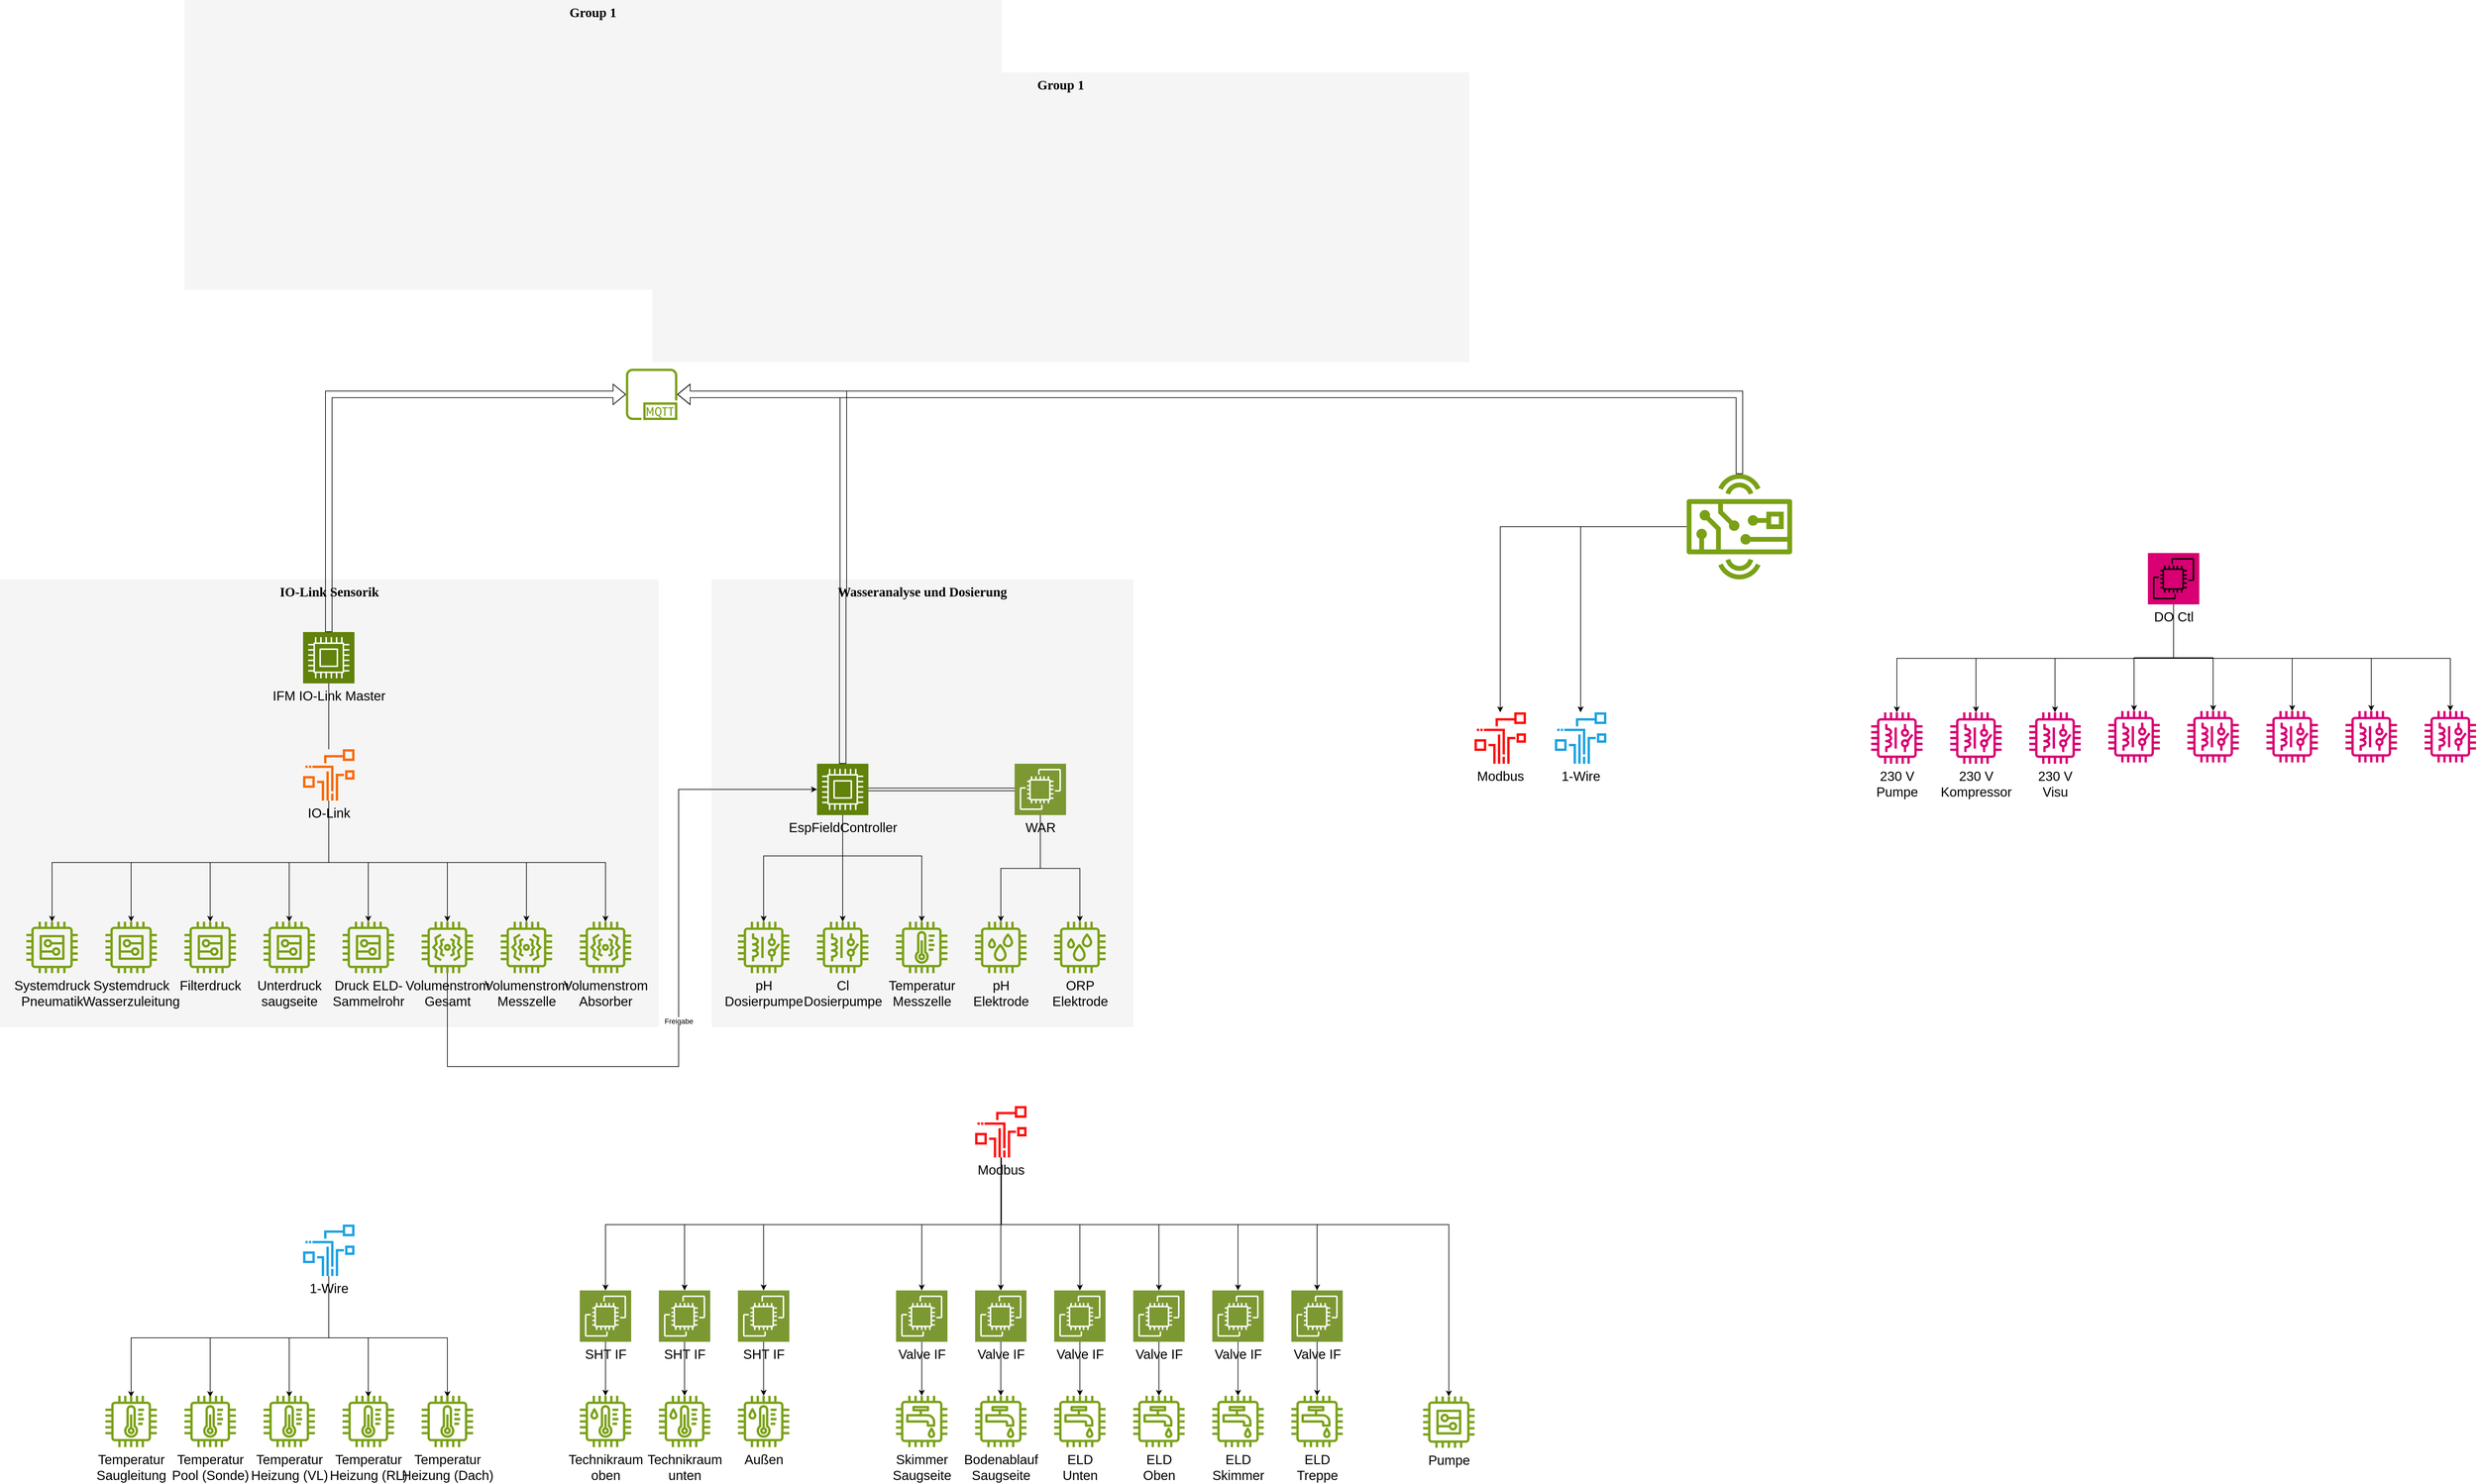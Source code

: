 <mxfile version="24.7.1" type="github">
  <diagram name="Page-1" id="c37626ed-c26b-45fb-9056-f9ebc6bb27b6">
    <mxGraphModel dx="2206" dy="2307" grid="1" gridSize="10" guides="1" tooltips="1" connect="1" arrows="1" fold="1" page="1" pageScale="1" pageWidth="1100" pageHeight="850" background="none" math="0" shadow="0">
      <root>
        <mxCell id="0" />
        <mxCell id="1" parent="0" />
        <mxCell id="1c7a67bf8fd3230f-83" value="Group 1" style="whiteSpace=wrap;html=1;rounded=0;shadow=0;comic=0;strokeWidth=1;fontFamily=Verdana;fontSize=20;fillColor=#f5f5f5;strokeColor=none;verticalAlign=top;fontStyle=1;fontColor=#000000;" parent="1" vertex="1">
          <mxGeometry x="990" y="-90" width="1240" height="440" as="geometry" />
        </mxCell>
        <mxCell id="1c7a67bf8fd3230f-81" value="Wasseranalyse und Dosierung" style="whiteSpace=wrap;html=1;rounded=0;shadow=0;comic=0;strokeWidth=1;fontFamily=Verdana;fontSize=20;fillColor=#f5f5f5;strokeColor=none;fontStyle=1;verticalAlign=top;fontColor=#000000;" parent="1" vertex="1">
          <mxGeometry x="1080" y="680" width="640" height="680" as="geometry" />
        </mxCell>
        <mxCell id="1c7a67bf8fd3230f-80" value="IO-Link Sensorik" style="whiteSpace=wrap;html=1;rounded=0;shadow=0;comic=0;strokeWidth=1;fontFamily=Verdana;fontSize=20;fillColor=#f5f5f5;strokeColor=none;fontStyle=1;verticalAlign=top;fontColor=#000000;" parent="1" vertex="1">
          <mxGeometry y="680" width="1000" height="680" as="geometry" />
        </mxCell>
        <mxCell id="yBlWhkuQCFc7taDXwA0j-1" value="" style="sketch=0;outlineConnect=0;fontColor=#000000;gradientColor=none;fillColor=#7AA116;strokeColor=none;dashed=0;verticalLabelPosition=bottom;verticalAlign=top;align=center;html=1;fontSize=20;fontStyle=0;aspect=fixed;pointerEvents=1;shape=mxgraph.aws4.mqtt_protocol;" vertex="1" parent="1">
          <mxGeometry x="950" y="360" width="78" height="78" as="geometry" />
        </mxCell>
        <UserObject label="Systemdruck&lt;div style=&quot;font-size: 20px;&quot;&gt;Pneumatik&lt;/div&gt;" tooltip="Systemdruck Pneumatik" id="yBlWhkuQCFc7taDXwA0j-3">
          <mxCell style="sketch=0;outlineConnect=0;fontColor=#000000;gradientColor=none;fillColor=#7AA116;strokeColor=none;dashed=0;verticalLabelPosition=bottom;verticalAlign=top;align=center;html=1;fontSize=20;fontStyle=0;aspect=fixed;pointerEvents=1;shape=mxgraph.aws4.generic;" vertex="1" parent="1">
            <mxGeometry x="40" y="1200" width="78" height="78" as="geometry" />
          </mxCell>
        </UserObject>
        <mxCell id="yBlWhkuQCFc7taDXwA0j-4" value="Volumenstrom&lt;div style=&quot;font-size: 20px;&quot;&gt;Gesamt&lt;/div&gt;" style="sketch=0;outlineConnect=0;fontColor=#000000;gradientColor=none;fillColor=#7AA116;strokeColor=none;dashed=0;verticalLabelPosition=bottom;verticalAlign=top;align=center;html=1;fontSize=20;fontStyle=0;aspect=fixed;pointerEvents=1;shape=mxgraph.aws4.iot_thing_vibration_sensor;" vertex="1" parent="1">
          <mxGeometry x="640" y="1200" width="78" height="78" as="geometry" />
        </mxCell>
        <UserObject label="Systemdruck&lt;div style=&quot;font-size: 20px;&quot;&gt;Wasserzuleitung&lt;/div&gt;" tooltip="Systemdruck Pneumatik" id="yBlWhkuQCFc7taDXwA0j-5">
          <mxCell style="sketch=0;outlineConnect=0;fontColor=#000000;gradientColor=none;fillColor=#7AA116;strokeColor=none;dashed=0;verticalLabelPosition=bottom;verticalAlign=top;align=center;html=1;fontSize=20;fontStyle=0;aspect=fixed;pointerEvents=1;shape=mxgraph.aws4.generic;" vertex="1" parent="1">
            <mxGeometry x="160" y="1200" width="78" height="78" as="geometry" />
          </mxCell>
        </UserObject>
        <UserObject label="Filterdruck" tooltip="Systemdruck Pneumatik" id="yBlWhkuQCFc7taDXwA0j-6">
          <mxCell style="sketch=0;outlineConnect=0;fontColor=#000000;gradientColor=none;fillColor=#7AA116;strokeColor=none;dashed=0;verticalLabelPosition=bottom;verticalAlign=top;align=center;html=1;fontSize=20;fontStyle=0;aspect=fixed;pointerEvents=1;shape=mxgraph.aws4.generic;" vertex="1" parent="1">
            <mxGeometry x="280" y="1200" width="78" height="78" as="geometry" />
          </mxCell>
        </UserObject>
        <UserObject label="Unterdruck&lt;div style=&quot;font-size: 20px;&quot;&gt;saugseite&lt;/div&gt;" tooltip="Systemdruck Pneumatik" id="yBlWhkuQCFc7taDXwA0j-7">
          <mxCell style="sketch=0;outlineConnect=0;fontColor=#000000;gradientColor=none;fillColor=#7AA116;strokeColor=none;dashed=0;verticalLabelPosition=bottom;verticalAlign=top;align=center;html=1;fontSize=20;fontStyle=0;aspect=fixed;pointerEvents=1;shape=mxgraph.aws4.generic;" vertex="1" parent="1">
            <mxGeometry x="400" y="1200" width="78" height="78" as="geometry" />
          </mxCell>
        </UserObject>
        <UserObject label="Druck ELD-&lt;div style=&quot;font-size: 20px;&quot;&gt;Sammelrohr&lt;/div&gt;" tooltip="Systemdruck Pneumatik" id="yBlWhkuQCFc7taDXwA0j-8">
          <mxCell style="sketch=0;outlineConnect=0;fontColor=#000000;gradientColor=none;fillColor=#7AA116;strokeColor=none;dashed=0;verticalLabelPosition=bottom;verticalAlign=top;align=center;html=1;fontSize=20;fontStyle=0;aspect=fixed;pointerEvents=1;shape=mxgraph.aws4.generic;" vertex="1" parent="1">
            <mxGeometry x="520" y="1200" width="78" height="78" as="geometry" />
          </mxCell>
        </UserObject>
        <mxCell id="yBlWhkuQCFc7taDXwA0j-9" value="Volumenstrom&lt;div style=&quot;font-size: 20px;&quot;&gt;Messzelle&lt;/div&gt;" style="sketch=0;outlineConnect=0;fontColor=#000000;gradientColor=none;fillColor=#7AA116;strokeColor=none;dashed=0;verticalLabelPosition=bottom;verticalAlign=top;align=center;html=1;fontSize=20;fontStyle=0;aspect=fixed;pointerEvents=1;shape=mxgraph.aws4.iot_thing_vibration_sensor;" vertex="1" parent="1">
          <mxGeometry x="760" y="1200" width="78" height="78" as="geometry" />
        </mxCell>
        <mxCell id="yBlWhkuQCFc7taDXwA0j-10" value="Volumenstrom&lt;div style=&quot;font-size: 20px;&quot;&gt;Absorber&lt;/div&gt;" style="sketch=0;outlineConnect=0;fontColor=#000000;gradientColor=none;fillColor=#7AA116;strokeColor=none;dashed=0;verticalLabelPosition=bottom;verticalAlign=top;align=center;html=1;fontSize=20;fontStyle=0;aspect=fixed;pointerEvents=1;shape=mxgraph.aws4.iot_thing_vibration_sensor;" vertex="1" parent="1">
          <mxGeometry x="880" y="1200" width="78" height="78" as="geometry" />
        </mxCell>
        <mxCell id="yBlWhkuQCFc7taDXwA0j-21" style="edgeStyle=orthogonalEdgeStyle;rounded=0;orthogonalLoop=1;jettySize=auto;html=1;endArrow=none;endFill=0;fontSize=20;fontColor=#000000;" edge="1" parent="1" source="yBlWhkuQCFc7taDXwA0j-11" target="yBlWhkuQCFc7taDXwA0j-12">
          <mxGeometry relative="1" as="geometry" />
        </mxCell>
        <mxCell id="yBlWhkuQCFc7taDXwA0j-11" value="IFM IO-Link Master" style="sketch=0;points=[[0,0,0],[0.25,0,0],[0.5,0,0],[0.75,0,0],[1,0,0],[0,1,0],[0.25,1,0],[0.5,1,0],[0.75,1,0],[1,1,0],[0,0.25,0],[0,0.5,0],[0,0.75,0],[1,0.25,0],[1,0.5,0],[1,0.75,0]];outlineConnect=0;fontColor=#000000;fillColor=#61820b;strokeColor=#ffffff;dashed=0;verticalLabelPosition=bottom;verticalAlign=top;align=center;html=1;fontSize=20;fontStyle=0;aspect=fixed;shape=mxgraph.aws4.resourceIcon;resIcon=mxgraph.aws4.compute;" vertex="1" parent="1">
          <mxGeometry x="460" y="760" width="78" height="78" as="geometry" />
        </mxCell>
        <mxCell id="yBlWhkuQCFc7taDXwA0j-13" style="edgeStyle=orthogonalEdgeStyle;rounded=0;orthogonalLoop=1;jettySize=auto;html=1;fontSize=20;fontColor=#000000;" edge="1" parent="1" source="yBlWhkuQCFc7taDXwA0j-12" target="yBlWhkuQCFc7taDXwA0j-7">
          <mxGeometry relative="1" as="geometry">
            <Array as="points">
              <mxPoint x="499" y="1110" />
              <mxPoint x="439" y="1110" />
            </Array>
          </mxGeometry>
        </mxCell>
        <mxCell id="yBlWhkuQCFc7taDXwA0j-14" style="edgeStyle=orthogonalEdgeStyle;rounded=0;orthogonalLoop=1;jettySize=auto;html=1;fontSize=20;fontColor=#000000;" edge="1" parent="1" source="yBlWhkuQCFc7taDXwA0j-12" target="yBlWhkuQCFc7taDXwA0j-6">
          <mxGeometry relative="1" as="geometry">
            <Array as="points">
              <mxPoint x="499" y="1110" />
              <mxPoint x="319" y="1110" />
            </Array>
          </mxGeometry>
        </mxCell>
        <mxCell id="yBlWhkuQCFc7taDXwA0j-15" style="edgeStyle=orthogonalEdgeStyle;rounded=0;orthogonalLoop=1;jettySize=auto;html=1;fontSize=20;fontColor=#000000;" edge="1" parent="1" source="yBlWhkuQCFc7taDXwA0j-12" target="yBlWhkuQCFc7taDXwA0j-5">
          <mxGeometry relative="1" as="geometry">
            <Array as="points">
              <mxPoint x="499" y="1110" />
              <mxPoint x="199" y="1110" />
            </Array>
          </mxGeometry>
        </mxCell>
        <mxCell id="yBlWhkuQCFc7taDXwA0j-16" style="edgeStyle=orthogonalEdgeStyle;rounded=0;orthogonalLoop=1;jettySize=auto;html=1;fontSize=20;fontColor=#000000;" edge="1" parent="1" source="yBlWhkuQCFc7taDXwA0j-12" target="yBlWhkuQCFc7taDXwA0j-3">
          <mxGeometry relative="1" as="geometry">
            <Array as="points">
              <mxPoint x="499" y="1110" />
              <mxPoint x="79" y="1110" />
            </Array>
          </mxGeometry>
        </mxCell>
        <mxCell id="yBlWhkuQCFc7taDXwA0j-17" style="edgeStyle=orthogonalEdgeStyle;rounded=0;orthogonalLoop=1;jettySize=auto;html=1;fontSize=20;fontColor=#000000;" edge="1" parent="1" source="yBlWhkuQCFc7taDXwA0j-12" target="yBlWhkuQCFc7taDXwA0j-4">
          <mxGeometry relative="1" as="geometry">
            <Array as="points">
              <mxPoint x="499" y="1110" />
              <mxPoint x="679" y="1110" />
            </Array>
          </mxGeometry>
        </mxCell>
        <mxCell id="yBlWhkuQCFc7taDXwA0j-18" style="edgeStyle=orthogonalEdgeStyle;rounded=0;orthogonalLoop=1;jettySize=auto;html=1;fontSize=20;fontColor=#000000;" edge="1" parent="1" source="yBlWhkuQCFc7taDXwA0j-12" target="yBlWhkuQCFc7taDXwA0j-8">
          <mxGeometry relative="1" as="geometry">
            <Array as="points">
              <mxPoint x="499" y="1110" />
              <mxPoint x="559" y="1110" />
            </Array>
          </mxGeometry>
        </mxCell>
        <mxCell id="yBlWhkuQCFc7taDXwA0j-19" style="edgeStyle=orthogonalEdgeStyle;rounded=0;orthogonalLoop=1;jettySize=auto;html=1;fontSize=20;fontColor=#000000;" edge="1" parent="1" source="yBlWhkuQCFc7taDXwA0j-12" target="yBlWhkuQCFc7taDXwA0j-9">
          <mxGeometry relative="1" as="geometry">
            <Array as="points">
              <mxPoint x="499" y="1110" />
              <mxPoint x="799" y="1110" />
            </Array>
          </mxGeometry>
        </mxCell>
        <mxCell id="yBlWhkuQCFc7taDXwA0j-20" style="edgeStyle=orthogonalEdgeStyle;rounded=0;orthogonalLoop=1;jettySize=auto;html=1;fontSize=20;fontColor=#000000;" edge="1" parent="1" source="yBlWhkuQCFc7taDXwA0j-12" target="yBlWhkuQCFc7taDXwA0j-10">
          <mxGeometry relative="1" as="geometry">
            <Array as="points">
              <mxPoint x="499" y="1110" />
              <mxPoint x="919" y="1110" />
            </Array>
          </mxGeometry>
        </mxCell>
        <mxCell id="yBlWhkuQCFc7taDXwA0j-12" value="IO-Link" style="sketch=0;outlineConnect=0;fontColor=#000000;fillColor=#fa6800;strokeColor=#C73500;dashed=0;verticalLabelPosition=bottom;verticalAlign=top;align=center;html=1;fontSize=20;fontStyle=0;aspect=fixed;pointerEvents=1;shape=mxgraph.aws4.iot_sitewise_data_streams;" vertex="1" parent="1">
          <mxGeometry x="460" y="938" width="78" height="78" as="geometry" />
        </mxCell>
        <mxCell id="yBlWhkuQCFc7taDXwA0j-22" style="edgeStyle=orthogonalEdgeStyle;rounded=0;orthogonalLoop=1;jettySize=auto;html=1;entryX=0.5;entryY=0;entryDx=0;entryDy=0;entryPerimeter=0;shape=flexArrow;endArrow=none;endFill=0;startArrow=block;fontSize=20;fontColor=#000000;" edge="1" parent="1" source="yBlWhkuQCFc7taDXwA0j-1" target="yBlWhkuQCFc7taDXwA0j-11">
          <mxGeometry relative="1" as="geometry" />
        </mxCell>
        <mxCell id="yBlWhkuQCFc7taDXwA0j-31" style="edgeStyle=orthogonalEdgeStyle;rounded=0;orthogonalLoop=1;jettySize=auto;html=1;fontSize=20;fontColor=#000000;" edge="1" parent="1" source="yBlWhkuQCFc7taDXwA0j-23" target="yBlWhkuQCFc7taDXwA0j-26">
          <mxGeometry relative="1" as="geometry" />
        </mxCell>
        <mxCell id="yBlWhkuQCFc7taDXwA0j-32" style="edgeStyle=orthogonalEdgeStyle;rounded=0;orthogonalLoop=1;jettySize=auto;html=1;fontSize=20;fontColor=#000000;" edge="1" parent="1" source="yBlWhkuQCFc7taDXwA0j-23" target="yBlWhkuQCFc7taDXwA0j-25">
          <mxGeometry relative="1" as="geometry">
            <Array as="points">
              <mxPoint x="1279" y="1100" />
              <mxPoint x="1159" y="1100" />
            </Array>
          </mxGeometry>
        </mxCell>
        <mxCell id="yBlWhkuQCFc7taDXwA0j-33" style="edgeStyle=orthogonalEdgeStyle;rounded=0;orthogonalLoop=1;jettySize=auto;html=1;fontSize=20;fontColor=#000000;" edge="1" parent="1" source="yBlWhkuQCFc7taDXwA0j-23" target="yBlWhkuQCFc7taDXwA0j-28">
          <mxGeometry relative="1" as="geometry">
            <Array as="points">
              <mxPoint x="1279" y="1100" />
              <mxPoint x="1399" y="1100" />
            </Array>
          </mxGeometry>
        </mxCell>
        <mxCell id="yBlWhkuQCFc7taDXwA0j-104" style="edgeStyle=orthogonalEdgeStyle;rounded=0;orthogonalLoop=1;jettySize=auto;html=1;exitX=0.5;exitY=0;exitDx=0;exitDy=0;exitPerimeter=0;shape=flexArrow;fontSize=20;fontColor=#000000;" edge="1" parent="1" source="yBlWhkuQCFc7taDXwA0j-23" target="yBlWhkuQCFc7taDXwA0j-1">
          <mxGeometry relative="1" as="geometry">
            <Array as="points">
              <mxPoint x="1279" y="699" />
              <mxPoint x="1280" y="399" />
            </Array>
          </mxGeometry>
        </mxCell>
        <mxCell id="yBlWhkuQCFc7taDXwA0j-23" value="EspFieldController" style="sketch=0;points=[[0,0,0],[0.25,0,0],[0.5,0,0],[0.75,0,0],[1,0,0],[0,1,0],[0.25,1,0],[0.5,1,0],[0.75,1,0],[1,1,0],[0,0.25,0],[0,0.5,0],[0,0.75,0],[1,0.25,0],[1,0.5,0],[1,0.75,0]];outlineConnect=0;fontColor=#000000;fillColor=#61820b;strokeColor=#ffffff;dashed=0;verticalLabelPosition=bottom;verticalAlign=top;align=center;html=1;fontSize=20;fontStyle=0;aspect=fixed;shape=mxgraph.aws4.resourceIcon;resIcon=mxgraph.aws4.compute;" vertex="1" parent="1">
          <mxGeometry x="1240" y="960" width="78" height="78" as="geometry" />
        </mxCell>
        <mxCell id="yBlWhkuQCFc7taDXwA0j-35" style="edgeStyle=orthogonalEdgeStyle;rounded=0;orthogonalLoop=1;jettySize=auto;html=1;fontSize=20;fontColor=#000000;" edge="1" parent="1" source="yBlWhkuQCFc7taDXwA0j-24" target="yBlWhkuQCFc7taDXwA0j-29">
          <mxGeometry relative="1" as="geometry" />
        </mxCell>
        <mxCell id="yBlWhkuQCFc7taDXwA0j-36" style="edgeStyle=orthogonalEdgeStyle;rounded=0;orthogonalLoop=1;jettySize=auto;html=1;fontSize=20;fontColor=#000000;" edge="1" parent="1" source="yBlWhkuQCFc7taDXwA0j-24" target="yBlWhkuQCFc7taDXwA0j-30">
          <mxGeometry relative="1" as="geometry" />
        </mxCell>
        <mxCell id="yBlWhkuQCFc7taDXwA0j-24" value="WAR" style="sketch=0;points=[[0,0,0],[0.25,0,0],[0.5,0,0],[0.75,0,0],[1,0,0],[0,1,0],[0.25,1,0],[0.5,1,0],[0.75,1,0],[1,1,0],[0,0.25,0],[0,0.5,0],[0,0.75,0],[1,0.25,0],[1,0.5,0],[1,0.75,0]];outlineConnect=0;fontColor=#000000;fillColor=#7c9832;strokeColor=#ffffff;dashed=0;verticalLabelPosition=bottom;verticalAlign=top;align=center;html=1;fontSize=20;fontStyle=0;aspect=fixed;shape=mxgraph.aws4.resourceIcon;resIcon=mxgraph.aws4.ec2;" vertex="1" parent="1">
          <mxGeometry x="1540" y="960" width="78" height="78" as="geometry" />
        </mxCell>
        <mxCell id="yBlWhkuQCFc7taDXwA0j-25" value="pH&lt;div&gt;Dosierpumpe&lt;/div&gt;" style="sketch=0;outlineConnect=0;fontColor=#000000;gradientColor=none;fillColor=#7AA116;strokeColor=none;dashed=0;verticalLabelPosition=bottom;verticalAlign=top;align=center;html=1;fontSize=20;fontStyle=0;aspect=fixed;pointerEvents=1;shape=mxgraph.aws4.iot_thing_relay;" vertex="1" parent="1">
          <mxGeometry x="1120" y="1200" width="78" height="78" as="geometry" />
        </mxCell>
        <mxCell id="yBlWhkuQCFc7taDXwA0j-26" value="Cl&lt;div&gt;Dosierpumpe&lt;/div&gt;" style="sketch=0;outlineConnect=0;fontColor=#000000;gradientColor=none;fillColor=#7AA116;strokeColor=none;dashed=0;verticalLabelPosition=bottom;verticalAlign=top;align=center;html=1;fontSize=20;fontStyle=0;aspect=fixed;pointerEvents=1;shape=mxgraph.aws4.iot_thing_relay;" vertex="1" parent="1">
          <mxGeometry x="1240" y="1200" width="78" height="78" as="geometry" />
        </mxCell>
        <mxCell id="yBlWhkuQCFc7taDXwA0j-28" value="Temperatur&lt;div style=&quot;font-size: 20px;&quot;&gt;Messzelle&lt;/div&gt;" style="sketch=0;outlineConnect=0;fontColor=#000000;gradientColor=none;fillColor=#7AA116;strokeColor=none;dashed=0;verticalLabelPosition=bottom;verticalAlign=top;align=center;html=1;fontSize=20;fontStyle=0;aspect=fixed;pointerEvents=1;shape=mxgraph.aws4.iot_thing_temperature_sensor;" vertex="1" parent="1">
          <mxGeometry x="1360" y="1200" width="78" height="78" as="geometry" />
        </mxCell>
        <mxCell id="yBlWhkuQCFc7taDXwA0j-29" value="pH&lt;div style=&quot;font-size: 20px;&quot;&gt;Elektrode&lt;/div&gt;" style="sketch=0;outlineConnect=0;fontColor=#000000;gradientColor=none;fillColor=#7AA116;strokeColor=none;dashed=0;verticalLabelPosition=bottom;verticalAlign=top;align=center;html=1;fontSize=20;fontStyle=0;aspect=fixed;pointerEvents=1;shape=mxgraph.aws4.iot_thing_humidity_sensor;" vertex="1" parent="1">
          <mxGeometry x="1480" y="1200" width="78" height="78" as="geometry" />
        </mxCell>
        <mxCell id="yBlWhkuQCFc7taDXwA0j-30" value="ORP&lt;div style=&quot;font-size: 20px;&quot;&gt;Elektrode&lt;/div&gt;" style="sketch=0;outlineConnect=0;fontColor=#000000;gradientColor=none;fillColor=#7AA116;strokeColor=none;dashed=0;verticalLabelPosition=bottom;verticalAlign=top;align=center;html=1;fontSize=20;fontStyle=0;aspect=fixed;pointerEvents=1;shape=mxgraph.aws4.iot_thing_humidity_sensor;" vertex="1" parent="1">
          <mxGeometry x="1600" y="1200" width="78" height="78" as="geometry" />
        </mxCell>
        <mxCell id="yBlWhkuQCFc7taDXwA0j-37" style="edgeStyle=orthogonalEdgeStyle;rounded=0;orthogonalLoop=1;jettySize=auto;html=1;entryX=0;entryY=0.5;entryDx=0;entryDy=0;entryPerimeter=0;shape=link;startArrow=block;fontSize=20;fontColor=#000000;" edge="1" parent="1" source="yBlWhkuQCFc7taDXwA0j-23" target="yBlWhkuQCFc7taDXwA0j-24">
          <mxGeometry relative="1" as="geometry" />
        </mxCell>
        <mxCell id="yBlWhkuQCFc7taDXwA0j-46" style="edgeStyle=orthogonalEdgeStyle;rounded=0;orthogonalLoop=1;jettySize=auto;html=1;fontSize=20;fontColor=#000000;" edge="1" parent="1" source="yBlWhkuQCFc7taDXwA0j-54">
          <mxGeometry relative="1" as="geometry">
            <Array as="points">
              <mxPoint x="499" y="1832" />
              <mxPoint x="439" y="1832" />
            </Array>
            <mxPoint x="439" y="1922.001" as="targetPoint" />
          </mxGeometry>
        </mxCell>
        <mxCell id="yBlWhkuQCFc7taDXwA0j-47" style="edgeStyle=orthogonalEdgeStyle;rounded=0;orthogonalLoop=1;jettySize=auto;html=1;fontSize=20;fontColor=#000000;" edge="1" parent="1" source="yBlWhkuQCFc7taDXwA0j-54">
          <mxGeometry relative="1" as="geometry">
            <Array as="points">
              <mxPoint x="499" y="1832" />
              <mxPoint x="319" y="1832" />
            </Array>
            <mxPoint x="319" y="1922.001" as="targetPoint" />
          </mxGeometry>
        </mxCell>
        <mxCell id="yBlWhkuQCFc7taDXwA0j-48" style="edgeStyle=orthogonalEdgeStyle;rounded=0;orthogonalLoop=1;jettySize=auto;html=1;fontSize=20;fontColor=#000000;" edge="1" parent="1" source="yBlWhkuQCFc7taDXwA0j-54">
          <mxGeometry relative="1" as="geometry">
            <Array as="points">
              <mxPoint x="499" y="1832" />
              <mxPoint x="199" y="1832" />
            </Array>
            <mxPoint x="199" y="1922.001" as="targetPoint" />
          </mxGeometry>
        </mxCell>
        <mxCell id="yBlWhkuQCFc7taDXwA0j-50" style="edgeStyle=orthogonalEdgeStyle;rounded=0;orthogonalLoop=1;jettySize=auto;html=1;fontSize=20;fontColor=#000000;" edge="1" parent="1" source="yBlWhkuQCFc7taDXwA0j-54">
          <mxGeometry relative="1" as="geometry">
            <Array as="points">
              <mxPoint x="499" y="1832" />
              <mxPoint x="679" y="1832" />
            </Array>
            <mxPoint x="679" y="1922" as="targetPoint" />
          </mxGeometry>
        </mxCell>
        <mxCell id="yBlWhkuQCFc7taDXwA0j-51" style="edgeStyle=orthogonalEdgeStyle;rounded=0;orthogonalLoop=1;jettySize=auto;html=1;fontSize=20;fontColor=#000000;" edge="1" parent="1" source="yBlWhkuQCFc7taDXwA0j-54">
          <mxGeometry relative="1" as="geometry">
            <Array as="points">
              <mxPoint x="499" y="1832" />
              <mxPoint x="559" y="1832" />
            </Array>
            <mxPoint x="559" y="1922.001" as="targetPoint" />
          </mxGeometry>
        </mxCell>
        <mxCell id="yBlWhkuQCFc7taDXwA0j-54" value="1-Wire" style="sketch=0;outlineConnect=0;fillColor=#1ba1e2;strokeColor=#006EAF;dashed=0;verticalLabelPosition=bottom;verticalAlign=top;align=center;html=1;fontSize=20;fontStyle=0;aspect=fixed;pointerEvents=1;shape=mxgraph.aws4.iot_sitewise_data_streams;fontColor=#000000;" vertex="1" parent="1">
          <mxGeometry x="460" y="1660" width="78" height="78" as="geometry" />
        </mxCell>
        <mxCell id="yBlWhkuQCFc7taDXwA0j-55" value="Temperatur&lt;div style=&quot;font-size: 20px;&quot;&gt;Saugleitung&lt;/div&gt;" style="sketch=0;outlineConnect=0;fontColor=#000000;gradientColor=none;fillColor=#7AA116;strokeColor=none;dashed=0;verticalLabelPosition=bottom;verticalAlign=top;align=center;html=1;fontSize=20;fontStyle=0;aspect=fixed;pointerEvents=1;shape=mxgraph.aws4.iot_thing_temperature_sensor;" vertex="1" parent="1">
          <mxGeometry x="160" y="1920" width="78" height="78" as="geometry" />
        </mxCell>
        <mxCell id="yBlWhkuQCFc7taDXwA0j-56" value="Temperatur&lt;div style=&quot;font-size: 20px;&quot;&gt;Pool (Sonde)&lt;/div&gt;" style="sketch=0;outlineConnect=0;fontColor=#000000;gradientColor=none;fillColor=#7AA116;strokeColor=none;dashed=0;verticalLabelPosition=bottom;verticalAlign=top;align=center;html=1;fontSize=20;fontStyle=0;aspect=fixed;pointerEvents=1;shape=mxgraph.aws4.iot_thing_temperature_sensor;" vertex="1" parent="1">
          <mxGeometry x="280" y="1920" width="78" height="78" as="geometry" />
        </mxCell>
        <mxCell id="yBlWhkuQCFc7taDXwA0j-57" value="Temperatur&lt;div style=&quot;font-size: 20px;&quot;&gt;Heizung (VL)&lt;/div&gt;" style="sketch=0;outlineConnect=0;fontColor=#000000;gradientColor=none;fillColor=#7AA116;strokeColor=none;dashed=0;verticalLabelPosition=bottom;verticalAlign=top;align=center;html=1;fontSize=20;fontStyle=0;aspect=fixed;pointerEvents=1;shape=mxgraph.aws4.iot_thing_temperature_sensor;" vertex="1" parent="1">
          <mxGeometry x="400" y="1920" width="78" height="78" as="geometry" />
        </mxCell>
        <mxCell id="yBlWhkuQCFc7taDXwA0j-58" value="Temperatur&lt;div style=&quot;font-size: 20px;&quot;&gt;Heizung (RL)&lt;/div&gt;" style="sketch=0;outlineConnect=0;fontColor=#000000;gradientColor=none;fillColor=#7AA116;strokeColor=none;dashed=0;verticalLabelPosition=bottom;verticalAlign=top;align=center;html=1;fontSize=20;fontStyle=0;aspect=fixed;pointerEvents=1;shape=mxgraph.aws4.iot_thing_temperature_sensor;" vertex="1" parent="1">
          <mxGeometry x="520" y="1920" width="78" height="78" as="geometry" />
        </mxCell>
        <mxCell id="yBlWhkuQCFc7taDXwA0j-59" value="Temperatur&lt;div style=&quot;font-size: 20px;&quot;&gt;Heizung (Dach)&lt;/div&gt;" style="sketch=0;outlineConnect=0;fontColor=#000000;gradientColor=none;fillColor=#7AA116;strokeColor=none;dashed=0;verticalLabelPosition=bottom;verticalAlign=top;align=center;html=1;fontSize=20;fontStyle=0;aspect=fixed;pointerEvents=1;shape=mxgraph.aws4.iot_thing_temperature_sensor;" vertex="1" parent="1">
          <mxGeometry x="640" y="1920" width="78" height="78" as="geometry" />
        </mxCell>
        <mxCell id="yBlWhkuQCFc7taDXwA0j-60" value="Technikraum&lt;div style=&quot;font-size: 20px;&quot;&gt;oben&lt;/div&gt;" style="sketch=0;outlineConnect=0;fontColor=#000000;gradientColor=none;fillColor=#7AA116;strokeColor=none;dashed=0;verticalLabelPosition=bottom;verticalAlign=top;align=center;html=1;fontSize=20;fontStyle=0;aspect=fixed;pointerEvents=1;shape=mxgraph.aws4.iot_thing_temperature_humidity_sensor;" vertex="1" parent="1">
          <mxGeometry x="880" y="1920" width="78" height="78" as="geometry" />
        </mxCell>
        <mxCell id="yBlWhkuQCFc7taDXwA0j-62" style="edgeStyle=orthogonalEdgeStyle;rounded=0;orthogonalLoop=1;jettySize=auto;html=1;fontSize=20;fontColor=#000000;" edge="1" parent="1" source="yBlWhkuQCFc7taDXwA0j-61" target="yBlWhkuQCFc7taDXwA0j-60">
          <mxGeometry relative="1" as="geometry" />
        </mxCell>
        <mxCell id="yBlWhkuQCFc7taDXwA0j-61" value="SHT IF" style="sketch=0;points=[[0,0,0],[0.25,0,0],[0.5,0,0],[0.75,0,0],[1,0,0],[0,1,0],[0.25,1,0],[0.5,1,0],[0.75,1,0],[1,1,0],[0,0.25,0],[0,0.5,0],[0,0.75,0],[1,0.25,0],[1,0.5,0],[1,0.75,0]];outlineConnect=0;fontColor=#000000;fillColor=#7c9832;strokeColor=#ffffff;dashed=0;verticalLabelPosition=bottom;verticalAlign=top;align=center;html=1;fontSize=20;fontStyle=0;aspect=fixed;shape=mxgraph.aws4.resourceIcon;resIcon=mxgraph.aws4.ec2;" vertex="1" parent="1">
          <mxGeometry x="880" y="1760" width="78" height="78" as="geometry" />
        </mxCell>
        <mxCell id="yBlWhkuQCFc7taDXwA0j-63" value="Technikraum&lt;div style=&quot;font-size: 20px;&quot;&gt;unten&lt;/div&gt;" style="sketch=0;outlineConnect=0;fontColor=#000000;gradientColor=none;fillColor=#7AA116;strokeColor=none;dashed=0;verticalLabelPosition=bottom;verticalAlign=top;align=center;html=1;fontSize=20;fontStyle=0;aspect=fixed;pointerEvents=1;shape=mxgraph.aws4.iot_thing_temperature_humidity_sensor;" vertex="1" parent="1">
          <mxGeometry x="1000" y="1920" width="78" height="78" as="geometry" />
        </mxCell>
        <mxCell id="yBlWhkuQCFc7taDXwA0j-64" style="edgeStyle=orthogonalEdgeStyle;rounded=0;orthogonalLoop=1;jettySize=auto;html=1;fontSize=20;fontColor=#000000;" edge="1" parent="1" source="yBlWhkuQCFc7taDXwA0j-65" target="yBlWhkuQCFc7taDXwA0j-63">
          <mxGeometry relative="1" as="geometry" />
        </mxCell>
        <mxCell id="yBlWhkuQCFc7taDXwA0j-65" value="SHT IF" style="sketch=0;points=[[0,0,0],[0.25,0,0],[0.5,0,0],[0.75,0,0],[1,0,0],[0,1,0],[0.25,1,0],[0.5,1,0],[0.75,1,0],[1,1,0],[0,0.25,0],[0,0.5,0],[0,0.75,0],[1,0.25,0],[1,0.5,0],[1,0.75,0]];outlineConnect=0;fontColor=#000000;fillColor=#7c9832;strokeColor=#ffffff;dashed=0;verticalLabelPosition=bottom;verticalAlign=top;align=center;html=1;fontSize=20;fontStyle=0;aspect=fixed;shape=mxgraph.aws4.resourceIcon;resIcon=mxgraph.aws4.ec2;" vertex="1" parent="1">
          <mxGeometry x="1000" y="1760" width="78" height="78" as="geometry" />
        </mxCell>
        <mxCell id="yBlWhkuQCFc7taDXwA0j-66" value="Außen" style="sketch=0;outlineConnect=0;fontColor=#000000;gradientColor=none;fillColor=#7AA116;strokeColor=none;dashed=0;verticalLabelPosition=bottom;verticalAlign=top;align=center;html=1;fontSize=20;fontStyle=0;aspect=fixed;pointerEvents=1;shape=mxgraph.aws4.iot_thing_temperature_humidity_sensor;" vertex="1" parent="1">
          <mxGeometry x="1120" y="1920" width="78" height="78" as="geometry" />
        </mxCell>
        <mxCell id="yBlWhkuQCFc7taDXwA0j-67" style="edgeStyle=orthogonalEdgeStyle;rounded=0;orthogonalLoop=1;jettySize=auto;html=1;fontSize=20;fontColor=#000000;" edge="1" parent="1" source="yBlWhkuQCFc7taDXwA0j-68" target="yBlWhkuQCFc7taDXwA0j-66">
          <mxGeometry relative="1" as="geometry" />
        </mxCell>
        <mxCell id="yBlWhkuQCFc7taDXwA0j-68" value="SHT IF" style="sketch=0;points=[[0,0,0],[0.25,0,0],[0.5,0,0],[0.75,0,0],[1,0,0],[0,1,0],[0.25,1,0],[0.5,1,0],[0.75,1,0],[1,1,0],[0,0.25,0],[0,0.5,0],[0,0.75,0],[1,0.25,0],[1,0.5,0],[1,0.75,0]];outlineConnect=0;fontColor=#000000;fillColor=#7c9832;strokeColor=#ffffff;dashed=0;verticalLabelPosition=bottom;verticalAlign=top;align=center;html=1;fontSize=20;fontStyle=0;aspect=fixed;shape=mxgraph.aws4.resourceIcon;resIcon=mxgraph.aws4.ec2;" vertex="1" parent="1">
          <mxGeometry x="1120" y="1760" width="78" height="78" as="geometry" />
        </mxCell>
        <mxCell id="yBlWhkuQCFc7taDXwA0j-91" style="edgeStyle=orthogonalEdgeStyle;rounded=0;orthogonalLoop=1;jettySize=auto;html=1;fontSize=20;fontColor=#000000;" edge="1" parent="1" source="yBlWhkuQCFc7taDXwA0j-69" target="yBlWhkuQCFc7taDXwA0j-73">
          <mxGeometry relative="1" as="geometry">
            <Array as="points">
              <mxPoint x="1519" y="1660" />
              <mxPoint x="1399" y="1660" />
            </Array>
          </mxGeometry>
        </mxCell>
        <mxCell id="yBlWhkuQCFc7taDXwA0j-99" style="edgeStyle=orthogonalEdgeStyle;rounded=0;orthogonalLoop=1;jettySize=auto;html=1;fontSize=20;fontColor=#000000;" edge="1" parent="1" source="yBlWhkuQCFc7taDXwA0j-69" target="yBlWhkuQCFc7taDXwA0j-97">
          <mxGeometry relative="1" as="geometry">
            <Array as="points">
              <mxPoint x="1519" y="1660" />
              <mxPoint x="2199" y="1660" />
            </Array>
          </mxGeometry>
        </mxCell>
        <mxCell id="yBlWhkuQCFc7taDXwA0j-69" value="Modbus" style="sketch=0;outlineConnect=0;fillColor=#FF0808;strokeColor=#AF0017;dashed=0;verticalLabelPosition=bottom;verticalAlign=top;align=center;html=1;fontSize=20;fontStyle=0;aspect=fixed;pointerEvents=1;shape=mxgraph.aws4.iot_sitewise_data_streams;fontColor=#000000;" vertex="1" parent="1">
          <mxGeometry x="1480" y="1480" width="78" height="78" as="geometry" />
        </mxCell>
        <mxCell id="yBlWhkuQCFc7taDXwA0j-70" style="edgeStyle=orthogonalEdgeStyle;rounded=0;orthogonalLoop=1;jettySize=auto;html=1;entryX=0.5;entryY=0;entryDx=0;entryDy=0;entryPerimeter=0;fontSize=20;fontColor=#000000;" edge="1" parent="1" source="yBlWhkuQCFc7taDXwA0j-69" target="yBlWhkuQCFc7taDXwA0j-65">
          <mxGeometry relative="1" as="geometry">
            <Array as="points">
              <mxPoint x="1519" y="1660" />
              <mxPoint x="1039" y="1660" />
            </Array>
          </mxGeometry>
        </mxCell>
        <mxCell id="yBlWhkuQCFc7taDXwA0j-71" style="edgeStyle=orthogonalEdgeStyle;rounded=0;orthogonalLoop=1;jettySize=auto;html=1;entryX=0.5;entryY=0;entryDx=0;entryDy=0;entryPerimeter=0;fontSize=20;fontColor=#000000;" edge="1" parent="1" source="yBlWhkuQCFc7taDXwA0j-69" target="yBlWhkuQCFc7taDXwA0j-61">
          <mxGeometry relative="1" as="geometry">
            <Array as="points">
              <mxPoint x="1519" y="1660" />
              <mxPoint x="919" y="1660" />
            </Array>
          </mxGeometry>
        </mxCell>
        <mxCell id="yBlWhkuQCFc7taDXwA0j-72" style="edgeStyle=orthogonalEdgeStyle;rounded=0;orthogonalLoop=1;jettySize=auto;html=1;entryX=0.5;entryY=0;entryDx=0;entryDy=0;entryPerimeter=0;fontSize=20;fontColor=#000000;" edge="1" parent="1" source="yBlWhkuQCFc7taDXwA0j-69" target="yBlWhkuQCFc7taDXwA0j-68">
          <mxGeometry relative="1" as="geometry">
            <Array as="points">
              <mxPoint x="1519" y="1660" />
              <mxPoint x="1159" y="1660" />
            </Array>
          </mxGeometry>
        </mxCell>
        <mxCell id="yBlWhkuQCFc7taDXwA0j-75" style="edgeStyle=orthogonalEdgeStyle;rounded=0;orthogonalLoop=1;jettySize=auto;html=1;fontSize=20;fontColor=#000000;" edge="1" parent="1" source="yBlWhkuQCFc7taDXwA0j-73" target="yBlWhkuQCFc7taDXwA0j-74">
          <mxGeometry relative="1" as="geometry" />
        </mxCell>
        <mxCell id="yBlWhkuQCFc7taDXwA0j-73" value="Valve IF" style="sketch=0;points=[[0,0,0],[0.25,0,0],[0.5,0,0],[0.75,0,0],[1,0,0],[0,1,0],[0.25,1,0],[0.5,1,0],[0.75,1,0],[1,1,0],[0,0.25,0],[0,0.5,0],[0,0.75,0],[1,0.25,0],[1,0.5,0],[1,0.75,0]];outlineConnect=0;fontColor=#000000;fillColor=#7c9832;strokeColor=#ffffff;dashed=0;verticalLabelPosition=bottom;verticalAlign=top;align=center;html=1;fontSize=20;fontStyle=0;aspect=fixed;shape=mxgraph.aws4.resourceIcon;resIcon=mxgraph.aws4.ec2;" vertex="1" parent="1">
          <mxGeometry x="1360" y="1760" width="78" height="78" as="geometry" />
        </mxCell>
        <mxCell id="yBlWhkuQCFc7taDXwA0j-74" value="Skimmer&lt;div style=&quot;font-size: 20px;&quot;&gt;Saugseite&lt;/div&gt;" style="sketch=0;outlineConnect=0;fontColor=#000000;gradientColor=none;fillColor=#7AA116;strokeColor=none;dashed=0;verticalLabelPosition=bottom;verticalAlign=top;align=center;html=1;fontSize=20;fontStyle=0;aspect=fixed;pointerEvents=1;shape=mxgraph.aws4.utility;" vertex="1" parent="1">
          <mxGeometry x="1360" y="1920" width="78" height="78" as="geometry" />
        </mxCell>
        <mxCell id="yBlWhkuQCFc7taDXwA0j-76" style="edgeStyle=orthogonalEdgeStyle;rounded=0;orthogonalLoop=1;jettySize=auto;html=1;fontSize=20;fontColor=#000000;" edge="1" parent="1" source="yBlWhkuQCFc7taDXwA0j-77" target="yBlWhkuQCFc7taDXwA0j-78">
          <mxGeometry relative="1" as="geometry" />
        </mxCell>
        <mxCell id="yBlWhkuQCFc7taDXwA0j-77" value="Valve IF" style="sketch=0;points=[[0,0,0],[0.25,0,0],[0.5,0,0],[0.75,0,0],[1,0,0],[0,1,0],[0.25,1,0],[0.5,1,0],[0.75,1,0],[1,1,0],[0,0.25,0],[0,0.5,0],[0,0.75,0],[1,0.25,0],[1,0.5,0],[1,0.75,0]];outlineConnect=0;fontColor=#000000;fillColor=#7c9832;strokeColor=#ffffff;dashed=0;verticalLabelPosition=bottom;verticalAlign=top;align=center;html=1;fontSize=20;fontStyle=0;aspect=fixed;shape=mxgraph.aws4.resourceIcon;resIcon=mxgraph.aws4.ec2;" vertex="1" parent="1">
          <mxGeometry x="1480" y="1760" width="78" height="78" as="geometry" />
        </mxCell>
        <mxCell id="yBlWhkuQCFc7taDXwA0j-78" value="Bodenablauf&lt;div style=&quot;font-size: 20px;&quot;&gt;Saugseite&lt;/div&gt;" style="sketch=0;outlineConnect=0;fontColor=#000000;gradientColor=none;fillColor=#7AA116;strokeColor=none;dashed=0;verticalLabelPosition=bottom;verticalAlign=top;align=center;html=1;fontSize=20;fontStyle=0;aspect=fixed;pointerEvents=1;shape=mxgraph.aws4.utility;" vertex="1" parent="1">
          <mxGeometry x="1480" y="1920" width="78" height="78" as="geometry" />
        </mxCell>
        <mxCell id="yBlWhkuQCFc7taDXwA0j-79" style="edgeStyle=orthogonalEdgeStyle;rounded=0;orthogonalLoop=1;jettySize=auto;html=1;fontSize=20;fontColor=#000000;" edge="1" parent="1" source="yBlWhkuQCFc7taDXwA0j-80" target="yBlWhkuQCFc7taDXwA0j-81">
          <mxGeometry relative="1" as="geometry" />
        </mxCell>
        <mxCell id="yBlWhkuQCFc7taDXwA0j-80" value="Valve IF" style="sketch=0;points=[[0,0,0],[0.25,0,0],[0.5,0,0],[0.75,0,0],[1,0,0],[0,1,0],[0.25,1,0],[0.5,1,0],[0.75,1,0],[1,1,0],[0,0.25,0],[0,0.5,0],[0,0.75,0],[1,0.25,0],[1,0.5,0],[1,0.75,0]];outlineConnect=0;fontColor=#000000;fillColor=#7c9832;strokeColor=#ffffff;dashed=0;verticalLabelPosition=bottom;verticalAlign=top;align=center;html=1;fontSize=20;fontStyle=0;aspect=fixed;shape=mxgraph.aws4.resourceIcon;resIcon=mxgraph.aws4.ec2;" vertex="1" parent="1">
          <mxGeometry x="1600" y="1760" width="78" height="78" as="geometry" />
        </mxCell>
        <mxCell id="yBlWhkuQCFc7taDXwA0j-81" value="ELD&lt;div style=&quot;font-size: 20px;&quot;&gt;Unten&lt;/div&gt;" style="sketch=0;outlineConnect=0;fontColor=#000000;gradientColor=none;fillColor=#7AA116;strokeColor=none;dashed=0;verticalLabelPosition=bottom;verticalAlign=top;align=center;html=1;fontSize=20;fontStyle=0;aspect=fixed;pointerEvents=1;shape=mxgraph.aws4.utility;" vertex="1" parent="1">
          <mxGeometry x="1600" y="1920" width="78" height="78" as="geometry" />
        </mxCell>
        <mxCell id="yBlWhkuQCFc7taDXwA0j-82" style="edgeStyle=orthogonalEdgeStyle;rounded=0;orthogonalLoop=1;jettySize=auto;html=1;fontSize=20;fontColor=#000000;" edge="1" parent="1" source="yBlWhkuQCFc7taDXwA0j-83" target="yBlWhkuQCFc7taDXwA0j-84">
          <mxGeometry relative="1" as="geometry" />
        </mxCell>
        <mxCell id="yBlWhkuQCFc7taDXwA0j-83" value="Valve IF" style="sketch=0;points=[[0,0,0],[0.25,0,0],[0.5,0,0],[0.75,0,0],[1,0,0],[0,1,0],[0.25,1,0],[0.5,1,0],[0.75,1,0],[1,1,0],[0,0.25,0],[0,0.5,0],[0,0.75,0],[1,0.25,0],[1,0.5,0],[1,0.75,0]];outlineConnect=0;fontColor=#000000;fillColor=#7c9832;strokeColor=#ffffff;dashed=0;verticalLabelPosition=bottom;verticalAlign=top;align=center;html=1;fontSize=20;fontStyle=0;aspect=fixed;shape=mxgraph.aws4.resourceIcon;resIcon=mxgraph.aws4.ec2;" vertex="1" parent="1">
          <mxGeometry x="1720" y="1760" width="78" height="78" as="geometry" />
        </mxCell>
        <mxCell id="yBlWhkuQCFc7taDXwA0j-84" value="ELD&lt;div style=&quot;font-size: 20px;&quot;&gt;Oben&lt;/div&gt;" style="sketch=0;outlineConnect=0;fontColor=#000000;gradientColor=none;fillColor=#7AA116;strokeColor=none;dashed=0;verticalLabelPosition=bottom;verticalAlign=top;align=center;html=1;fontSize=20;fontStyle=0;aspect=fixed;pointerEvents=1;shape=mxgraph.aws4.utility;" vertex="1" parent="1">
          <mxGeometry x="1720" y="1920" width="78" height="78" as="geometry" />
        </mxCell>
        <mxCell id="yBlWhkuQCFc7taDXwA0j-85" style="edgeStyle=orthogonalEdgeStyle;rounded=0;orthogonalLoop=1;jettySize=auto;html=1;fontSize=20;fontColor=#000000;" edge="1" parent="1" source="yBlWhkuQCFc7taDXwA0j-86" target="yBlWhkuQCFc7taDXwA0j-87">
          <mxGeometry relative="1" as="geometry" />
        </mxCell>
        <mxCell id="yBlWhkuQCFc7taDXwA0j-86" value="Valve IF" style="sketch=0;points=[[0,0,0],[0.25,0,0],[0.5,0,0],[0.75,0,0],[1,0,0],[0,1,0],[0.25,1,0],[0.5,1,0],[0.75,1,0],[1,1,0],[0,0.25,0],[0,0.5,0],[0,0.75,0],[1,0.25,0],[1,0.5,0],[1,0.75,0]];outlineConnect=0;fontColor=#000000;fillColor=#7c9832;strokeColor=#ffffff;dashed=0;verticalLabelPosition=bottom;verticalAlign=top;align=center;html=1;fontSize=20;fontStyle=0;aspect=fixed;shape=mxgraph.aws4.resourceIcon;resIcon=mxgraph.aws4.ec2;" vertex="1" parent="1">
          <mxGeometry x="1840" y="1760" width="78" height="78" as="geometry" />
        </mxCell>
        <mxCell id="yBlWhkuQCFc7taDXwA0j-87" value="ELD&lt;div style=&quot;font-size: 20px;&quot;&gt;Skimmer&lt;/div&gt;" style="sketch=0;outlineConnect=0;fontColor=#000000;gradientColor=none;fillColor=#7AA116;strokeColor=none;dashed=0;verticalLabelPosition=bottom;verticalAlign=top;align=center;html=1;fontSize=20;fontStyle=0;aspect=fixed;pointerEvents=1;shape=mxgraph.aws4.utility;" vertex="1" parent="1">
          <mxGeometry x="1840" y="1920" width="78" height="78" as="geometry" />
        </mxCell>
        <mxCell id="yBlWhkuQCFc7taDXwA0j-88" style="edgeStyle=orthogonalEdgeStyle;rounded=0;orthogonalLoop=1;jettySize=auto;html=1;fontSize=20;fontColor=#000000;" edge="1" parent="1" source="yBlWhkuQCFc7taDXwA0j-89" target="yBlWhkuQCFc7taDXwA0j-90">
          <mxGeometry relative="1" as="geometry" />
        </mxCell>
        <mxCell id="yBlWhkuQCFc7taDXwA0j-89" value="Valve IF" style="sketch=0;points=[[0,0,0],[0.25,0,0],[0.5,0,0],[0.75,0,0],[1,0,0],[0,1,0],[0.25,1,0],[0.5,1,0],[0.75,1,0],[1,1,0],[0,0.25,0],[0,0.5,0],[0,0.75,0],[1,0.25,0],[1,0.5,0],[1,0.75,0]];outlineConnect=0;fontColor=#000000;fillColor=#7c9832;strokeColor=#ffffff;dashed=0;verticalLabelPosition=bottom;verticalAlign=top;align=center;html=1;fontSize=20;fontStyle=0;aspect=fixed;shape=mxgraph.aws4.resourceIcon;resIcon=mxgraph.aws4.ec2;" vertex="1" parent="1">
          <mxGeometry x="1960" y="1760" width="78" height="78" as="geometry" />
        </mxCell>
        <mxCell id="yBlWhkuQCFc7taDXwA0j-90" value="ELD&lt;div style=&quot;font-size: 20px;&quot;&gt;Treppe&lt;/div&gt;" style="sketch=0;outlineConnect=0;fontColor=#000000;gradientColor=none;fillColor=#7AA116;strokeColor=none;dashed=0;verticalLabelPosition=bottom;verticalAlign=top;align=center;html=1;fontSize=20;fontStyle=0;aspect=fixed;pointerEvents=1;shape=mxgraph.aws4.utility;" vertex="1" parent="1">
          <mxGeometry x="1960" y="1920" width="78" height="78" as="geometry" />
        </mxCell>
        <mxCell id="yBlWhkuQCFc7taDXwA0j-92" style="edgeStyle=orthogonalEdgeStyle;rounded=0;orthogonalLoop=1;jettySize=auto;html=1;entryX=0.5;entryY=0;entryDx=0;entryDy=0;entryPerimeter=0;fontSize=20;fontColor=#000000;" edge="1" parent="1" source="yBlWhkuQCFc7taDXwA0j-69" target="yBlWhkuQCFc7taDXwA0j-77">
          <mxGeometry relative="1" as="geometry">
            <Array as="points">
              <mxPoint x="1520" y="1660" />
            </Array>
          </mxGeometry>
        </mxCell>
        <mxCell id="yBlWhkuQCFc7taDXwA0j-93" style="edgeStyle=orthogonalEdgeStyle;rounded=0;orthogonalLoop=1;jettySize=auto;html=1;entryX=0.5;entryY=0;entryDx=0;entryDy=0;entryPerimeter=0;fontSize=20;fontColor=#000000;" edge="1" parent="1" source="yBlWhkuQCFc7taDXwA0j-69" target="yBlWhkuQCFc7taDXwA0j-80">
          <mxGeometry relative="1" as="geometry">
            <Array as="points">
              <mxPoint x="1520" y="1660" />
              <mxPoint x="1639" y="1660" />
            </Array>
          </mxGeometry>
        </mxCell>
        <mxCell id="yBlWhkuQCFc7taDXwA0j-94" style="edgeStyle=orthogonalEdgeStyle;rounded=0;orthogonalLoop=1;jettySize=auto;html=1;entryX=0.5;entryY=0;entryDx=0;entryDy=0;entryPerimeter=0;fontSize=20;fontColor=#000000;" edge="1" parent="1" source="yBlWhkuQCFc7taDXwA0j-69" target="yBlWhkuQCFc7taDXwA0j-83">
          <mxGeometry relative="1" as="geometry">
            <Array as="points">
              <mxPoint x="1519" y="1660" />
              <mxPoint x="1759" y="1660" />
            </Array>
          </mxGeometry>
        </mxCell>
        <mxCell id="yBlWhkuQCFc7taDXwA0j-95" style="edgeStyle=orthogonalEdgeStyle;rounded=0;orthogonalLoop=1;jettySize=auto;html=1;entryX=0.5;entryY=0;entryDx=0;entryDy=0;entryPerimeter=0;fontSize=20;fontColor=#000000;" edge="1" parent="1" source="yBlWhkuQCFc7taDXwA0j-69" target="yBlWhkuQCFc7taDXwA0j-86">
          <mxGeometry relative="1" as="geometry">
            <Array as="points">
              <mxPoint x="1519" y="1660" />
              <mxPoint x="1879" y="1660" />
            </Array>
          </mxGeometry>
        </mxCell>
        <mxCell id="yBlWhkuQCFc7taDXwA0j-96" style="edgeStyle=orthogonalEdgeStyle;rounded=0;orthogonalLoop=1;jettySize=auto;html=1;entryX=0.5;entryY=0;entryDx=0;entryDy=0;entryPerimeter=0;fontSize=20;fontColor=#000000;" edge="1" parent="1" source="yBlWhkuQCFc7taDXwA0j-69" target="yBlWhkuQCFc7taDXwA0j-89">
          <mxGeometry relative="1" as="geometry">
            <Array as="points">
              <mxPoint x="1519" y="1660" />
              <mxPoint x="1999" y="1660" />
            </Array>
          </mxGeometry>
        </mxCell>
        <mxCell id="yBlWhkuQCFc7taDXwA0j-97" value="Pumpe" style="sketch=0;outlineConnect=0;fontColor=#000000;gradientColor=none;fillColor=#7AA116;strokeColor=none;dashed=0;verticalLabelPosition=bottom;verticalAlign=top;align=center;html=1;fontSize=20;fontStyle=0;aspect=fixed;pointerEvents=1;shape=mxgraph.aws4.generic;" vertex="1" parent="1">
          <mxGeometry x="2160" y="1921" width="78" height="78" as="geometry" />
        </mxCell>
        <mxCell id="yBlWhkuQCFc7taDXwA0j-100" value="Group 1" style="whiteSpace=wrap;html=1;rounded=0;shadow=0;comic=0;strokeWidth=1;fontFamily=Verdana;fontSize=20;fillColor=#f5f5f5;strokeColor=none;verticalAlign=top;fontStyle=1;fontColor=#000000;" vertex="1" parent="1">
          <mxGeometry x="280" y="-200" width="1240" height="440" as="geometry" />
        </mxCell>
        <mxCell id="yBlWhkuQCFc7taDXwA0j-105" style="edgeStyle=orthogonalEdgeStyle;rounded=0;orthogonalLoop=1;jettySize=auto;html=1;shape=flexArrow;fontSize=20;fontColor=#000000;" edge="1" parent="1" source="yBlWhkuQCFc7taDXwA0j-101" target="yBlWhkuQCFc7taDXwA0j-1">
          <mxGeometry relative="1" as="geometry">
            <Array as="points">
              <mxPoint x="2640" y="399" />
            </Array>
          </mxGeometry>
        </mxCell>
        <mxCell id="yBlWhkuQCFc7taDXwA0j-106" style="edgeStyle=orthogonalEdgeStyle;rounded=0;orthogonalLoop=1;jettySize=auto;html=1;fontSize=20;fontColor=#000000;" edge="1" parent="1" source="yBlWhkuQCFc7taDXwA0j-101" target="yBlWhkuQCFc7taDXwA0j-103">
          <mxGeometry relative="1" as="geometry" />
        </mxCell>
        <mxCell id="yBlWhkuQCFc7taDXwA0j-107" style="edgeStyle=orthogonalEdgeStyle;rounded=0;orthogonalLoop=1;jettySize=auto;html=1;fontSize=20;fontColor=#000000;" edge="1" parent="1" source="yBlWhkuQCFc7taDXwA0j-101" target="yBlWhkuQCFc7taDXwA0j-102">
          <mxGeometry relative="1" as="geometry" />
        </mxCell>
        <mxCell id="yBlWhkuQCFc7taDXwA0j-101" value="" style="sketch=0;outlineConnect=0;fontColor=#000000;gradientColor=none;fillColor=#7AA116;strokeColor=none;dashed=0;verticalLabelPosition=bottom;verticalAlign=top;align=center;html=1;fontSize=20;fontStyle=0;aspect=fixed;pointerEvents=1;shape=mxgraph.aws4.hardware_board;" vertex="1" parent="1">
          <mxGeometry x="2560" y="520" width="160" height="160" as="geometry" />
        </mxCell>
        <mxCell id="yBlWhkuQCFc7taDXwA0j-102" value="Modbus" style="sketch=0;outlineConnect=0;fillColor=#FF0808;strokeColor=#AF0017;dashed=0;verticalLabelPosition=bottom;verticalAlign=top;align=center;html=1;fontSize=20;fontStyle=0;aspect=fixed;pointerEvents=1;shape=mxgraph.aws4.iot_sitewise_data_streams;fontColor=#000000;" vertex="1" parent="1">
          <mxGeometry x="2238" y="882" width="78" height="78" as="geometry" />
        </mxCell>
        <mxCell id="yBlWhkuQCFc7taDXwA0j-103" value="1-Wire" style="sketch=0;outlineConnect=0;fillColor=#1ba1e2;strokeColor=#006EAF;dashed=0;verticalLabelPosition=bottom;verticalAlign=top;align=center;html=1;fontSize=20;fontStyle=0;aspect=fixed;pointerEvents=1;shape=mxgraph.aws4.iot_sitewise_data_streams;fontColor=#000000;" vertex="1" parent="1">
          <mxGeometry x="2360" y="882" width="78" height="78" as="geometry" />
        </mxCell>
        <mxCell id="yBlWhkuQCFc7taDXwA0j-108" value="230 V&lt;div style=&quot;font-size: 20px;&quot;&gt;Pumpe&lt;/div&gt;" style="sketch=0;outlineConnect=0;fillColor=#d80073;strokeColor=#A50040;dashed=0;verticalLabelPosition=bottom;verticalAlign=top;align=center;html=1;fontSize=20;fontStyle=0;aspect=fixed;pointerEvents=1;shape=mxgraph.aws4.iot_thing_relay;fontColor=#000000;" vertex="1" parent="1">
          <mxGeometry x="2840" y="882" width="78" height="78" as="geometry" />
        </mxCell>
        <mxCell id="yBlWhkuQCFc7taDXwA0j-109" value="230 V&lt;div style=&quot;font-size: 20px;&quot;&gt;Kompressor&lt;/div&gt;" style="sketch=0;outlineConnect=0;fillColor=#d80073;strokeColor=#A50040;dashed=0;verticalLabelPosition=bottom;verticalAlign=top;align=center;html=1;fontSize=20;fontStyle=0;aspect=fixed;pointerEvents=1;shape=mxgraph.aws4.iot_thing_relay;fontColor=#000000;" vertex="1" parent="1">
          <mxGeometry x="2960" y="882" width="78" height="78" as="geometry" />
        </mxCell>
        <mxCell id="yBlWhkuQCFc7taDXwA0j-110" value="230 V&lt;div style=&quot;font-size: 20px;&quot;&gt;Visu&lt;/div&gt;" style="sketch=0;outlineConnect=0;fillColor=#d80073;strokeColor=#A50040;dashed=0;verticalLabelPosition=bottom;verticalAlign=top;align=center;html=1;fontSize=20;fontStyle=0;aspect=fixed;pointerEvents=1;shape=mxgraph.aws4.iot_thing_relay;fontColor=#000000;" vertex="1" parent="1">
          <mxGeometry x="3080" y="882" width="78" height="78" as="geometry" />
        </mxCell>
        <mxCell id="yBlWhkuQCFc7taDXwA0j-111" value="" style="sketch=0;outlineConnect=0;fillColor=#d80073;strokeColor=#A50040;dashed=0;verticalLabelPosition=bottom;verticalAlign=top;align=center;html=1;fontSize=20;fontStyle=0;aspect=fixed;pointerEvents=1;shape=mxgraph.aws4.iot_thing_relay;fontColor=#000000;" vertex="1" parent="1">
          <mxGeometry x="3200" y="880" width="78" height="78" as="geometry" />
        </mxCell>
        <mxCell id="yBlWhkuQCFc7taDXwA0j-112" value="" style="sketch=0;outlineConnect=0;fillColor=#d80073;strokeColor=#A50040;dashed=0;verticalLabelPosition=bottom;verticalAlign=top;align=center;html=1;fontSize=20;fontStyle=0;aspect=fixed;pointerEvents=1;shape=mxgraph.aws4.iot_thing_relay;fontColor=#000000;" vertex="1" parent="1">
          <mxGeometry x="3320" y="880" width="78" height="78" as="geometry" />
        </mxCell>
        <mxCell id="yBlWhkuQCFc7taDXwA0j-113" value="" style="sketch=0;outlineConnect=0;fillColor=#d80073;strokeColor=#A50040;dashed=0;verticalLabelPosition=bottom;verticalAlign=top;align=center;html=1;fontSize=20;fontStyle=0;aspect=fixed;pointerEvents=1;shape=mxgraph.aws4.iot_thing_relay;fontColor=#000000;" vertex="1" parent="1">
          <mxGeometry x="3440" y="880" width="78" height="78" as="geometry" />
        </mxCell>
        <mxCell id="yBlWhkuQCFc7taDXwA0j-114" value="" style="sketch=0;outlineConnect=0;fillColor=#d80073;strokeColor=#A50040;dashed=0;verticalLabelPosition=bottom;verticalAlign=top;align=center;html=1;fontSize=20;fontStyle=0;aspect=fixed;pointerEvents=1;shape=mxgraph.aws4.iot_thing_relay;fontColor=#000000;" vertex="1" parent="1">
          <mxGeometry x="3560" y="880" width="78" height="78" as="geometry" />
        </mxCell>
        <mxCell id="yBlWhkuQCFc7taDXwA0j-115" value="" style="sketch=0;outlineConnect=0;fillColor=#d80073;strokeColor=#A50040;dashed=0;verticalLabelPosition=bottom;verticalAlign=top;align=center;html=1;fontSize=20;fontStyle=0;aspect=fixed;pointerEvents=1;shape=mxgraph.aws4.iot_thing_relay;fontColor=#000000;" vertex="1" parent="1">
          <mxGeometry x="3680" y="880" width="78" height="78" as="geometry" />
        </mxCell>
        <mxCell id="yBlWhkuQCFc7taDXwA0j-117" style="edgeStyle=orthogonalEdgeStyle;rounded=0;orthogonalLoop=1;jettySize=auto;html=1;fontSize=20;fontColor=#000000;" edge="1" parent="1" source="yBlWhkuQCFc7taDXwA0j-116" target="yBlWhkuQCFc7taDXwA0j-111">
          <mxGeometry relative="1" as="geometry" />
        </mxCell>
        <mxCell id="yBlWhkuQCFc7taDXwA0j-118" style="edgeStyle=orthogonalEdgeStyle;rounded=0;orthogonalLoop=1;jettySize=auto;html=1;fontSize=20;fontColor=#000000;" edge="1" parent="1" source="yBlWhkuQCFc7taDXwA0j-116" target="yBlWhkuQCFc7taDXwA0j-110">
          <mxGeometry relative="1" as="geometry">
            <Array as="points">
              <mxPoint x="3299" y="800" />
              <mxPoint x="3119" y="800" />
            </Array>
          </mxGeometry>
        </mxCell>
        <mxCell id="yBlWhkuQCFc7taDXwA0j-119" style="edgeStyle=orthogonalEdgeStyle;rounded=0;orthogonalLoop=1;jettySize=auto;html=1;fontSize=20;fontColor=#000000;" edge="1" parent="1" source="yBlWhkuQCFc7taDXwA0j-116" target="yBlWhkuQCFc7taDXwA0j-109">
          <mxGeometry relative="1" as="geometry">
            <Array as="points">
              <mxPoint x="3299" y="800" />
              <mxPoint x="2999" y="800" />
            </Array>
          </mxGeometry>
        </mxCell>
        <mxCell id="yBlWhkuQCFc7taDXwA0j-120" style="edgeStyle=orthogonalEdgeStyle;rounded=0;orthogonalLoop=1;jettySize=auto;html=1;fontSize=20;fontColor=#000000;" edge="1" parent="1" source="yBlWhkuQCFc7taDXwA0j-116" target="yBlWhkuQCFc7taDXwA0j-108">
          <mxGeometry relative="1" as="geometry">
            <Array as="points">
              <mxPoint x="3299" y="800" />
              <mxPoint x="2879" y="800" />
            </Array>
          </mxGeometry>
        </mxCell>
        <mxCell id="yBlWhkuQCFc7taDXwA0j-121" style="edgeStyle=orthogonalEdgeStyle;rounded=0;orthogonalLoop=1;jettySize=auto;html=1;fontSize=20;fontColor=#000000;" edge="1" parent="1" source="yBlWhkuQCFc7taDXwA0j-116" target="yBlWhkuQCFc7taDXwA0j-112">
          <mxGeometry relative="1" as="geometry" />
        </mxCell>
        <mxCell id="yBlWhkuQCFc7taDXwA0j-122" style="edgeStyle=orthogonalEdgeStyle;rounded=0;orthogonalLoop=1;jettySize=auto;html=1;fontSize=20;fontColor=#000000;" edge="1" parent="1" source="yBlWhkuQCFc7taDXwA0j-116" target="yBlWhkuQCFc7taDXwA0j-113">
          <mxGeometry relative="1" as="geometry">
            <Array as="points">
              <mxPoint x="3299" y="800" />
              <mxPoint x="3479" y="800" />
            </Array>
          </mxGeometry>
        </mxCell>
        <mxCell id="yBlWhkuQCFc7taDXwA0j-123" style="edgeStyle=orthogonalEdgeStyle;rounded=0;orthogonalLoop=1;jettySize=auto;html=1;fontSize=20;fontColor=#000000;" edge="1" parent="1" source="yBlWhkuQCFc7taDXwA0j-116" target="yBlWhkuQCFc7taDXwA0j-114">
          <mxGeometry relative="1" as="geometry">
            <Array as="points">
              <mxPoint x="3299" y="800" />
              <mxPoint x="3599" y="800" />
            </Array>
          </mxGeometry>
        </mxCell>
        <mxCell id="yBlWhkuQCFc7taDXwA0j-124" style="edgeStyle=orthogonalEdgeStyle;rounded=0;orthogonalLoop=1;jettySize=auto;html=1;fontSize=20;fontColor=#000000;" edge="1" parent="1" source="yBlWhkuQCFc7taDXwA0j-116" target="yBlWhkuQCFc7taDXwA0j-115">
          <mxGeometry relative="1" as="geometry">
            <Array as="points">
              <mxPoint x="3299" y="800" />
              <mxPoint x="3719" y="800" />
            </Array>
          </mxGeometry>
        </mxCell>
        <mxCell id="yBlWhkuQCFc7taDXwA0j-116" value="DO Ctl" style="sketch=0;points=[[0,0,0],[0.25,0,0],[0.5,0,0],[0.75,0,0],[1,0,0],[0,1,0],[0.25,1,0],[0.5,1,0],[0.75,1,0],[1,1,0],[0,0.25,0],[0,0.5,0],[0,0.75,0],[1,0.25,0],[1,0.5,0],[1,0.75,0]];outlineConnect=0;fontColor=#000000;fillColor=#d80073;strokeColor=#000000;dashed=0;verticalLabelPosition=bottom;verticalAlign=top;align=center;html=1;fontSize=20;fontStyle=0;aspect=fixed;shape=mxgraph.aws4.resourceIcon;resIcon=mxgraph.aws4.ec2;" vertex="1" parent="1">
          <mxGeometry x="3260" y="640" width="78" height="78" as="geometry" />
        </mxCell>
        <mxCell id="yBlWhkuQCFc7taDXwA0j-127" value="Freigabe" style="edgeStyle=orthogonalEdgeStyle;rounded=0;orthogonalLoop=1;jettySize=auto;html=1;entryX=0;entryY=0.5;entryDx=0;entryDy=0;entryPerimeter=0;" edge="1" parent="1" source="yBlWhkuQCFc7taDXwA0j-4" target="yBlWhkuQCFc7taDXwA0j-23">
          <mxGeometry relative="1" as="geometry">
            <Array as="points">
              <mxPoint x="679" y="1420" />
              <mxPoint x="1030" y="1420" />
              <mxPoint x="1030" y="999" />
            </Array>
          </mxGeometry>
        </mxCell>
      </root>
    </mxGraphModel>
  </diagram>
</mxfile>
